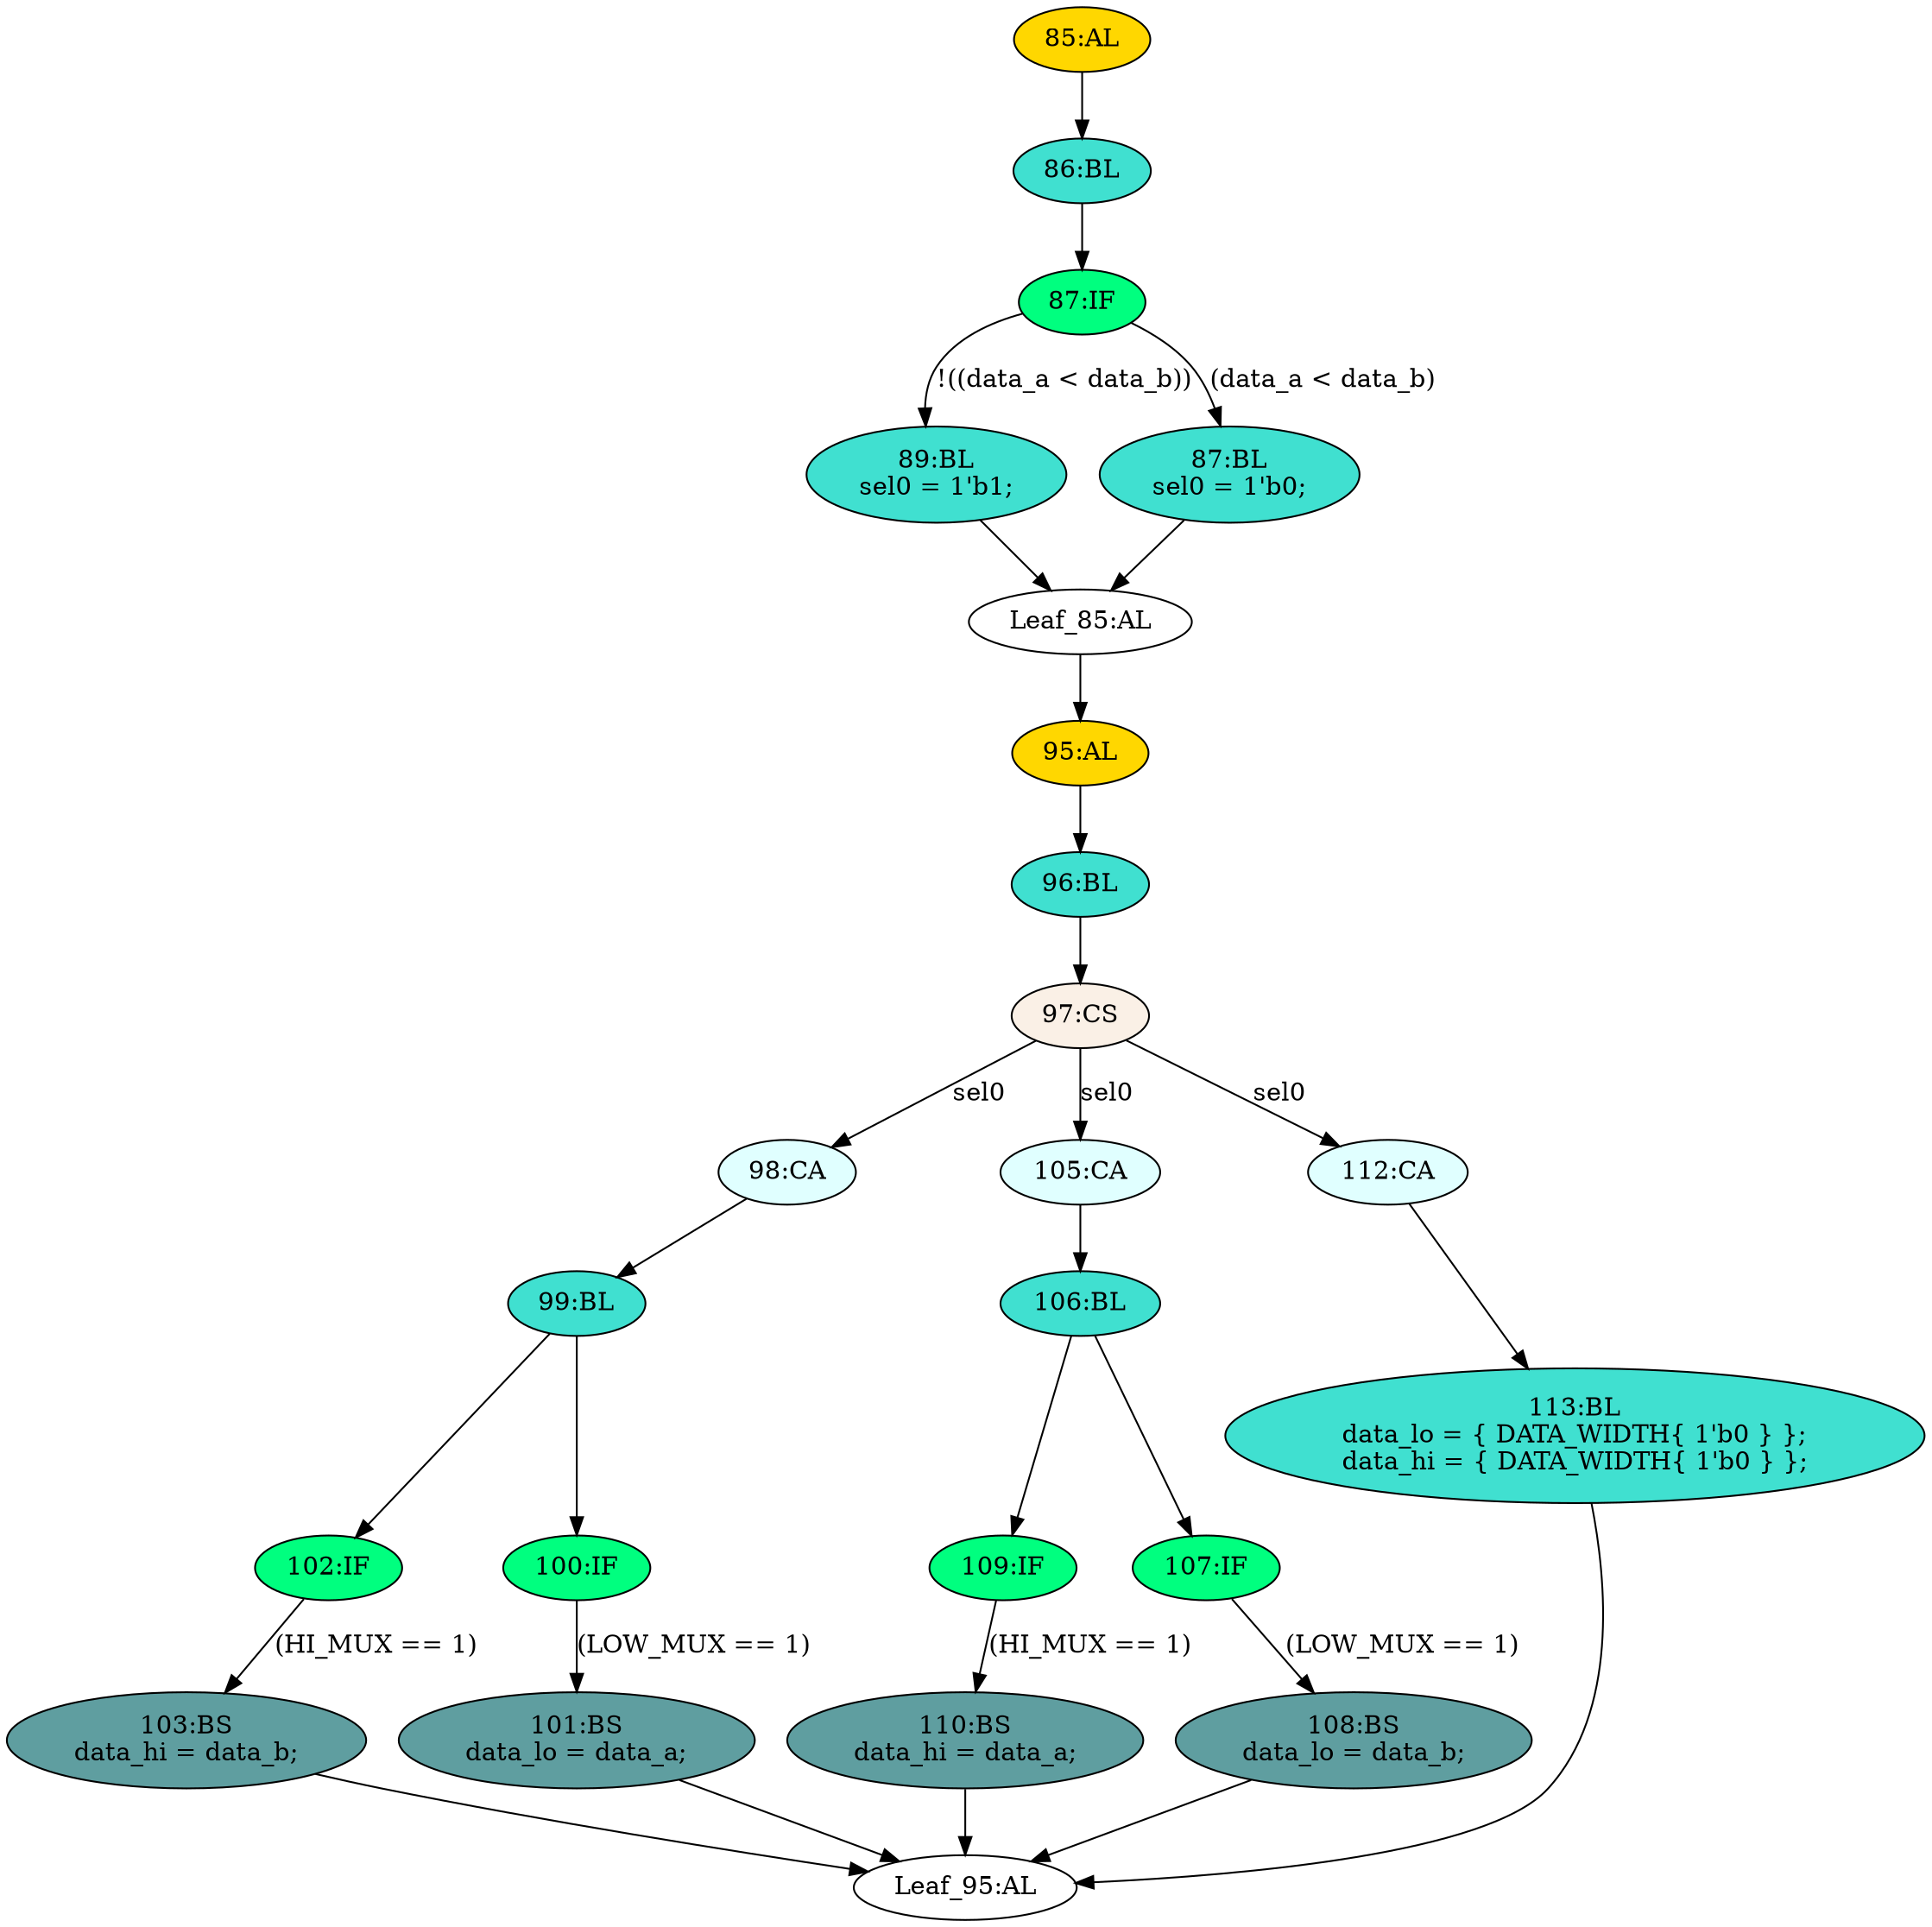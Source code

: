strict digraph "compose( ,  )" {
	node [label="\N"];
	"89:BL"	 [ast="<pyverilog.vparser.ast.Block object at 0x7f85dcc78b50>",
		fillcolor=turquoise,
		label="89:BL
sel0 = 1'b1;",
		statements="[<pyverilog.vparser.ast.BlockingSubstitution object at 0x7f85dcc78150>]",
		style=filled,
		typ=Block];
	"Leaf_85:AL"	 [def_var="['sel0']",
		label="Leaf_85:AL"];
	"89:BL" -> "Leaf_85:AL"	 [cond="[]",
		lineno=None];
	"95:AL"	 [ast="<pyverilog.vparser.ast.Always object at 0x7f85dcca2350>",
		clk_sens=False,
		fillcolor=gold,
		label="95:AL",
		sens="['data_b', 'data_a']",
		statements="[]",
		style=filled,
		typ=Always,
		use_var="['data_b', 'data_a', 'HI_MUX', 'sel0', 'LOW_MUX']"];
	"Leaf_85:AL" -> "95:AL";
	"102:IF"	 [ast="<pyverilog.vparser.ast.IfStatement object at 0x7f85dcb30650>",
		fillcolor=springgreen,
		label="102:IF",
		statements="[]",
		style=filled,
		typ=IfStatement];
	"103:BS"	 [ast="<pyverilog.vparser.ast.BlockingSubstitution object at 0x7f85dcb30c90>",
		fillcolor=cadetblue,
		label="103:BS
data_hi = data_b;",
		statements="[<pyverilog.vparser.ast.BlockingSubstitution object at 0x7f85dcb30c90>]",
		style=filled,
		typ=BlockingSubstitution];
	"102:IF" -> "103:BS"	 [cond="['HI_MUX']",
		label="(HI_MUX == 1)",
		lineno=102];
	"101:BS"	 [ast="<pyverilog.vparser.ast.BlockingSubstitution object at 0x7f85dcb30850>",
		fillcolor=cadetblue,
		label="101:BS
data_lo = data_a;",
		statements="[<pyverilog.vparser.ast.BlockingSubstitution object at 0x7f85dcb30850>]",
		style=filled,
		typ=BlockingSubstitution];
	"Leaf_95:AL"	 [def_var="['data_hi', 'data_lo']",
		label="Leaf_95:AL"];
	"101:BS" -> "Leaf_95:AL"	 [cond="[]",
		lineno=None];
	"110:BS"	 [ast="<pyverilog.vparser.ast.BlockingSubstitution object at 0x7f85dcb30dd0>",
		fillcolor=cadetblue,
		label="110:BS
data_hi = data_a;",
		statements="[<pyverilog.vparser.ast.BlockingSubstitution object at 0x7f85dcb30dd0>]",
		style=filled,
		typ=BlockingSubstitution];
	"110:BS" -> "Leaf_95:AL"	 [cond="[]",
		lineno=None];
	"106:BL"	 [ast="<pyverilog.vparser.ast.Block object at 0x7f85dcb30190>",
		fillcolor=turquoise,
		label="106:BL",
		statements="[]",
		style=filled,
		typ=Block];
	"109:IF"	 [ast="<pyverilog.vparser.ast.IfStatement object at 0x7f85dcb303d0>",
		fillcolor=springgreen,
		label="109:IF",
		statements="[]",
		style=filled,
		typ=IfStatement];
	"106:BL" -> "109:IF"	 [cond="[]",
		lineno=None];
	"107:IF"	 [ast="<pyverilog.vparser.ast.IfStatement object at 0x7f85dcb30e50>",
		fillcolor=springgreen,
		label="107:IF",
		statements="[]",
		style=filled,
		typ=IfStatement];
	"106:BL" -> "107:IF"	 [cond="[]",
		lineno=None];
	"87:IF"	 [ast="<pyverilog.vparser.ast.IfStatement object at 0x7f85dcc78050>",
		fillcolor=springgreen,
		label="87:IF",
		statements="[]",
		style=filled,
		typ=IfStatement];
	"87:IF" -> "89:BL"	 [cond="['data_a', 'data_b']",
		label="!((data_a < data_b))",
		lineno=87];
	"87:BL"	 [ast="<pyverilog.vparser.ast.Block object at 0x7f85dcc78450>",
		fillcolor=turquoise,
		label="87:BL
sel0 = 1'b0;",
		statements="[<pyverilog.vparser.ast.BlockingSubstitution object at 0x7f85dcc78550>]",
		style=filled,
		typ=Block];
	"87:IF" -> "87:BL"	 [cond="['data_a', 'data_b']",
		label="(data_a < data_b)",
		lineno=87];
	"99:BL"	 [ast="<pyverilog.vparser.ast.Block object at 0x7f85dcf58910>",
		fillcolor=turquoise,
		label="99:BL",
		statements="[]",
		style=filled,
		typ=Block];
	"99:BL" -> "102:IF"	 [cond="[]",
		lineno=None];
	"100:IF"	 [ast="<pyverilog.vparser.ast.IfStatement object at 0x7f85dcf58450>",
		fillcolor=springgreen,
		label="100:IF",
		statements="[]",
		style=filled,
		typ=IfStatement];
	"99:BL" -> "100:IF"	 [cond="[]",
		lineno=None];
	"109:IF" -> "110:BS"	 [cond="['HI_MUX']",
		label="(HI_MUX == 1)",
		lineno=109];
	"96:BL"	 [ast="<pyverilog.vparser.ast.Block object at 0x7f85dcfc5c10>",
		fillcolor=turquoise,
		label="96:BL",
		statements="[]",
		style=filled,
		typ=Block];
	"97:CS"	 [ast="<pyverilog.vparser.ast.CaseStatement object at 0x7f85dcb30750>",
		fillcolor=linen,
		label="97:CS",
		statements="[]",
		style=filled,
		typ=CaseStatement];
	"96:BL" -> "97:CS"	 [cond="[]",
		lineno=None];
	"98:CA"	 [ast="<pyverilog.vparser.ast.Case object at 0x7f85dcf58950>",
		fillcolor=lightcyan,
		label="98:CA",
		statements="[]",
		style=filled,
		typ=Case];
	"97:CS" -> "98:CA"	 [cond="['sel0']",
		label=sel0,
		lineno=97];
	"105:CA"	 [ast="<pyverilog.vparser.ast.Case object at 0x7f85dcb302d0>",
		fillcolor=lightcyan,
		label="105:CA",
		statements="[]",
		style=filled,
		typ=Case];
	"97:CS" -> "105:CA"	 [cond="['sel0']",
		label=sel0,
		lineno=97];
	"112:CA"	 [ast="<pyverilog.vparser.ast.Case object at 0x7f85dcb309d0>",
		fillcolor=lightcyan,
		label="112:CA",
		statements="[]",
		style=filled,
		typ=Case];
	"97:CS" -> "112:CA"	 [cond="['sel0']",
		label=sel0,
		lineno=97];
	"100:IF" -> "101:BS"	 [cond="['LOW_MUX']",
		label="(LOW_MUX == 1)",
		lineno=100];
	"103:BS" -> "Leaf_95:AL"	 [cond="[]",
		lineno=None];
	"98:CA" -> "99:BL"	 [cond="[]",
		lineno=None];
	"85:AL"	 [ast="<pyverilog.vparser.ast.Always object at 0x7f85dcc902d0>",
		clk_sens=False,
		fillcolor=gold,
		label="85:AL",
		sens="[]",
		statements="[]",
		style=filled,
		typ=Always,
		use_var="['data_b', 'data_a']"];
	"86:BL"	 [ast="<pyverilog.vparser.ast.Block object at 0x7f85dcc900d0>",
		fillcolor=turquoise,
		label="86:BL",
		statements="[]",
		style=filled,
		typ=Block];
	"85:AL" -> "86:BL"	 [cond="[]",
		lineno=None];
	"105:CA" -> "106:BL"	 [cond="[]",
		lineno=None];
	"108:BS"	 [ast="<pyverilog.vparser.ast.BlockingSubstitution object at 0x7f85dcb30e90>",
		fillcolor=cadetblue,
		label="108:BS
data_lo = data_b;",
		statements="[<pyverilog.vparser.ast.BlockingSubstitution object at 0x7f85dcb30e90>]",
		style=filled,
		typ=BlockingSubstitution];
	"108:BS" -> "Leaf_95:AL"	 [cond="[]",
		lineno=None];
	"95:AL" -> "96:BL"	 [cond="[]",
		lineno=None];
	"87:BL" -> "Leaf_85:AL"	 [cond="[]",
		lineno=None];
	"113:BL"	 [ast="<pyverilog.vparser.ast.Block object at 0x7f85dcb30450>",
		fillcolor=turquoise,
		label="113:BL
data_lo = { DATA_WIDTH{ 1'b0 } };
data_hi = { DATA_WIDTH{ 1'b0 } };",
		statements="[<pyverilog.vparser.ast.BlockingSubstitution object at 0x7f85dcb30b90>, <pyverilog.vparser.ast.BlockingSubstitution object at 0x7f85dcb30d90>]",
		style=filled,
		typ=Block];
	"113:BL" -> "Leaf_95:AL"	 [cond="[]",
		lineno=None];
	"86:BL" -> "87:IF"	 [cond="[]",
		lineno=None];
	"112:CA" -> "113:BL"	 [cond="[]",
		lineno=None];
	"107:IF" -> "108:BS"	 [cond="['LOW_MUX']",
		label="(LOW_MUX == 1)",
		lineno=107];
}
